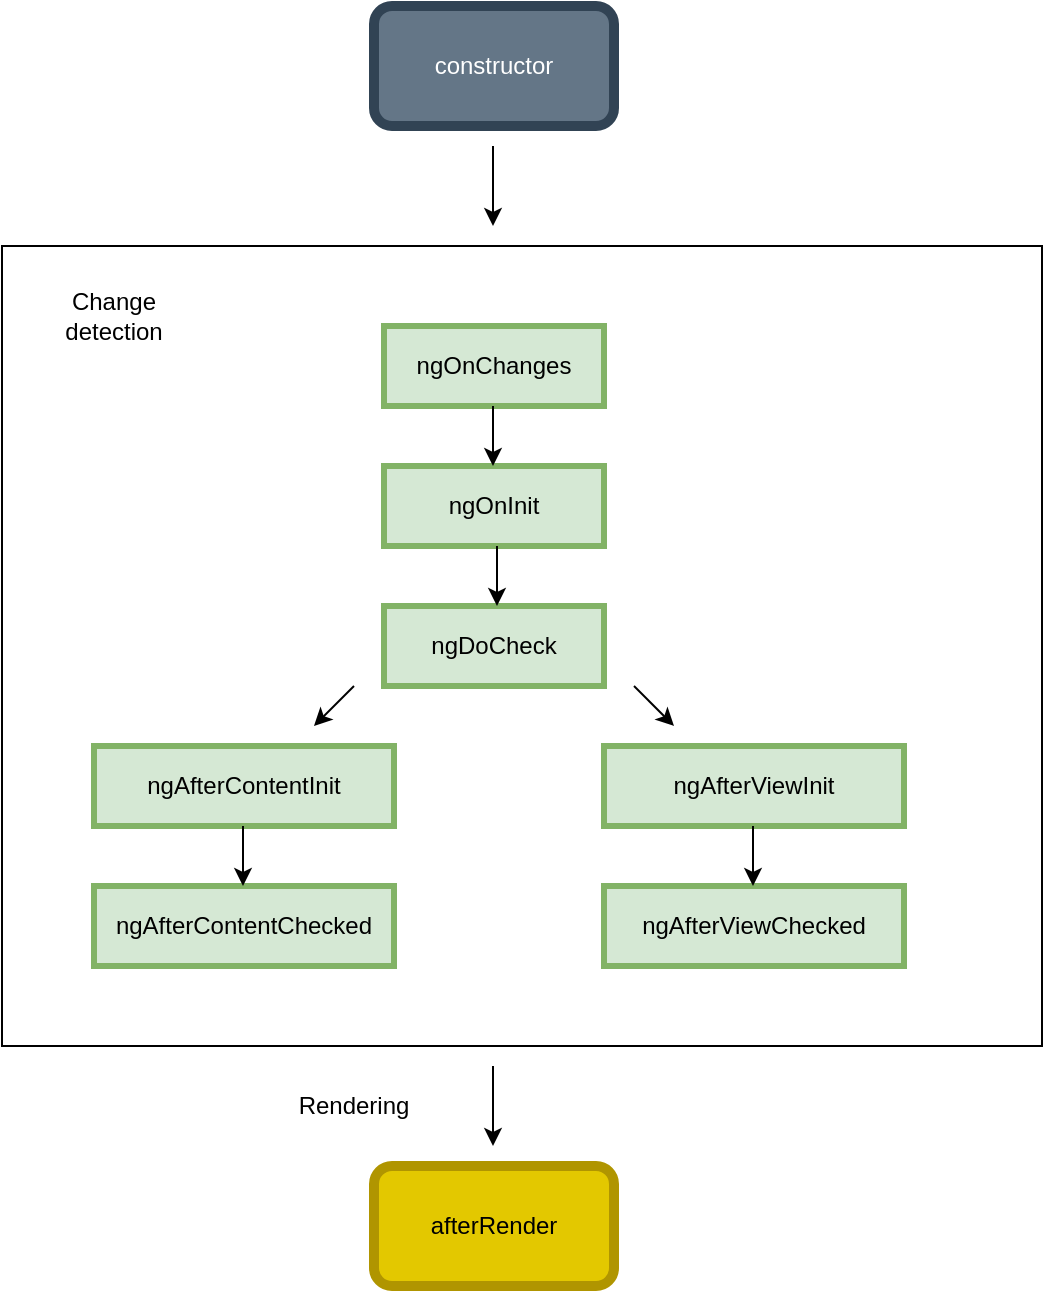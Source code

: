 <mxfile version="24.2.5" type="device" pages="2">
  <diagram name="Page-1" id="drsBZOo5uSJMPDdJgg24">
    <mxGraphModel dx="1165" dy="549" grid="1" gridSize="10" guides="1" tooltips="1" connect="1" arrows="1" fold="1" page="1" pageScale="1" pageWidth="827" pageHeight="1169" math="0" shadow="0">
      <root>
        <mxCell id="0" />
        <mxCell id="1" parent="0" />
        <mxCell id="skmmMMjCMmu6W-BcoXm9-2" value="constructor" style="rounded=1;whiteSpace=wrap;html=1;strokeWidth=5;fillColor=#647687;fontColor=#ffffff;strokeColor=#314354;" vertex="1" parent="1">
          <mxGeometry x="340" y="20" width="120" height="60" as="geometry" />
        </mxCell>
        <mxCell id="skmmMMjCMmu6W-BcoXm9-3" value="" style="rounded=0;whiteSpace=wrap;html=1;" vertex="1" parent="1">
          <mxGeometry x="154" y="140" width="520" height="400" as="geometry" />
        </mxCell>
        <mxCell id="skmmMMjCMmu6W-BcoXm9-4" value="afterRender" style="rounded=1;whiteSpace=wrap;html=1;strokeWidth=5;fillColor=#e3c800;fontColor=#000000;strokeColor=#B09500;" vertex="1" parent="1">
          <mxGeometry x="340" y="600" width="120" height="60" as="geometry" />
        </mxCell>
        <mxCell id="skmmMMjCMmu6W-BcoXm9-5" value="ngOnChanges" style="rounded=0;whiteSpace=wrap;html=1;fillColor=#d5e8d4;strokeColor=#82b366;strokeWidth=3;" vertex="1" parent="1">
          <mxGeometry x="345" y="180" width="110" height="40" as="geometry" />
        </mxCell>
        <mxCell id="skmmMMjCMmu6W-BcoXm9-6" value="ngOnInit" style="rounded=0;whiteSpace=wrap;html=1;fillColor=#d5e8d4;strokeColor=#82b366;strokeWidth=3;" vertex="1" parent="1">
          <mxGeometry x="345" y="250" width="110" height="40" as="geometry" />
        </mxCell>
        <mxCell id="skmmMMjCMmu6W-BcoXm9-7" value="ngDoCheck" style="rounded=0;whiteSpace=wrap;html=1;fillColor=#d5e8d4;strokeColor=#82b366;strokeWidth=3;" vertex="1" parent="1">
          <mxGeometry x="345" y="320" width="110" height="40" as="geometry" />
        </mxCell>
        <mxCell id="skmmMMjCMmu6W-BcoXm9-8" value="ngAfterContentInit" style="rounded=0;whiteSpace=wrap;html=1;fillColor=#d5e8d4;strokeColor=#82b366;strokeWidth=3;" vertex="1" parent="1">
          <mxGeometry x="200" y="390" width="150" height="40" as="geometry" />
        </mxCell>
        <mxCell id="skmmMMjCMmu6W-BcoXm9-9" value="ngAfterViewInit" style="rounded=0;whiteSpace=wrap;html=1;fillColor=#d5e8d4;strokeColor=#82b366;strokeWidth=3;" vertex="1" parent="1">
          <mxGeometry x="455" y="390" width="150" height="40" as="geometry" />
        </mxCell>
        <mxCell id="skmmMMjCMmu6W-BcoXm9-10" value="ngAfterContentChecked" style="rounded=0;whiteSpace=wrap;html=1;fillColor=#d5e8d4;strokeColor=#82b366;strokeWidth=3;" vertex="1" parent="1">
          <mxGeometry x="200" y="460" width="150" height="40" as="geometry" />
        </mxCell>
        <mxCell id="skmmMMjCMmu6W-BcoXm9-11" value="ngAfterViewChecked" style="rounded=0;whiteSpace=wrap;html=1;fillColor=#d5e8d4;strokeColor=#82b366;strokeWidth=3;" vertex="1" parent="1">
          <mxGeometry x="455" y="460" width="150" height="40" as="geometry" />
        </mxCell>
        <mxCell id="skmmMMjCMmu6W-BcoXm9-12" value="Change detection" style="text;html=1;align=center;verticalAlign=middle;whiteSpace=wrap;rounded=0;" vertex="1" parent="1">
          <mxGeometry x="180" y="160" width="60" height="30" as="geometry" />
        </mxCell>
        <mxCell id="skmmMMjCMmu6W-BcoXm9-15" value="" style="endArrow=classic;html=1;rounded=0;" edge="1" parent="1">
          <mxGeometry width="50" height="50" relative="1" as="geometry">
            <mxPoint x="399.5" y="220" as="sourcePoint" />
            <mxPoint x="399.5" y="250" as="targetPoint" />
          </mxGeometry>
        </mxCell>
        <mxCell id="skmmMMjCMmu6W-BcoXm9-16" value="" style="endArrow=classic;html=1;rounded=0;" edge="1" parent="1">
          <mxGeometry width="50" height="50" relative="1" as="geometry">
            <mxPoint x="401.5" y="290" as="sourcePoint" />
            <mxPoint x="401.5" y="320" as="targetPoint" />
          </mxGeometry>
        </mxCell>
        <mxCell id="skmmMMjCMmu6W-BcoXm9-17" value="" style="endArrow=classic;html=1;rounded=0;" edge="1" parent="1">
          <mxGeometry width="50" height="50" relative="1" as="geometry">
            <mxPoint x="330" y="360" as="sourcePoint" />
            <mxPoint x="310" y="380" as="targetPoint" />
          </mxGeometry>
        </mxCell>
        <mxCell id="skmmMMjCMmu6W-BcoXm9-19" value="" style="endArrow=classic;html=1;rounded=0;" edge="1" parent="1">
          <mxGeometry width="50" height="50" relative="1" as="geometry">
            <mxPoint x="470" y="360" as="sourcePoint" />
            <mxPoint x="490" y="380" as="targetPoint" />
          </mxGeometry>
        </mxCell>
        <mxCell id="skmmMMjCMmu6W-BcoXm9-20" value="" style="endArrow=classic;html=1;rounded=0;" edge="1" parent="1">
          <mxGeometry width="50" height="50" relative="1" as="geometry">
            <mxPoint x="399.5" y="90" as="sourcePoint" />
            <mxPoint x="399.5" y="130" as="targetPoint" />
          </mxGeometry>
        </mxCell>
        <mxCell id="skmmMMjCMmu6W-BcoXm9-21" value="" style="endArrow=classic;html=1;rounded=0;" edge="1" parent="1">
          <mxGeometry width="50" height="50" relative="1" as="geometry">
            <mxPoint x="399.5" y="550" as="sourcePoint" />
            <mxPoint x="399.5" y="590" as="targetPoint" />
          </mxGeometry>
        </mxCell>
        <mxCell id="skmmMMjCMmu6W-BcoXm9-22" value="Rendering" style="text;html=1;align=center;verticalAlign=middle;whiteSpace=wrap;rounded=0;" vertex="1" parent="1">
          <mxGeometry x="300" y="555" width="60" height="30" as="geometry" />
        </mxCell>
        <mxCell id="skmmMMjCMmu6W-BcoXm9-23" value="" style="endArrow=classic;html=1;rounded=0;" edge="1" parent="1">
          <mxGeometry width="50" height="50" relative="1" as="geometry">
            <mxPoint x="274.5" y="430" as="sourcePoint" />
            <mxPoint x="274.5" y="460" as="targetPoint" />
          </mxGeometry>
        </mxCell>
        <mxCell id="skmmMMjCMmu6W-BcoXm9-24" value="" style="endArrow=classic;html=1;rounded=0;" edge="1" parent="1">
          <mxGeometry width="50" height="50" relative="1" as="geometry">
            <mxPoint x="529.5" y="430" as="sourcePoint" />
            <mxPoint x="529.5" y="460" as="targetPoint" />
          </mxGeometry>
        </mxCell>
      </root>
    </mxGraphModel>
  </diagram>
  <diagram id="kxRlUlTaGpndBlxnvitJ" name="Page-2">
    <mxGraphModel dx="1165" dy="549" grid="1" gridSize="10" guides="1" tooltips="1" connect="1" arrows="1" fold="1" page="1" pageScale="1" pageWidth="827" pageHeight="1169" math="0" shadow="0">
      <root>
        <mxCell id="0" />
        <mxCell id="1" parent="0" />
        <mxCell id="ivwZVv2qkikrarJOfffd-2" value="" style="rounded=0;whiteSpace=wrap;html=1;" vertex="1" parent="1">
          <mxGeometry x="154" y="210" width="520" height="250" as="geometry" />
        </mxCell>
        <mxCell id="ivwZVv2qkikrarJOfffd-3" value="afterRender" style="rounded=1;whiteSpace=wrap;html=1;strokeWidth=5;fillColor=#e3c800;fontColor=#000000;strokeColor=#B09500;" vertex="1" parent="1">
          <mxGeometry x="345" y="540" width="120" height="60" as="geometry" />
        </mxCell>
        <mxCell id="ivwZVv2qkikrarJOfffd-4" value="ngOnChanges" style="rounded=0;whiteSpace=wrap;html=1;fillColor=#d5e8d4;strokeColor=#82b366;strokeWidth=3;" vertex="1" parent="1">
          <mxGeometry x="345" y="242" width="110" height="40" as="geometry" />
        </mxCell>
        <mxCell id="ivwZVv2qkikrarJOfffd-6" value="ngDoCheck" style="rounded=0;whiteSpace=wrap;html=1;fillColor=#d5e8d4;strokeColor=#82b366;strokeWidth=3;" vertex="1" parent="1">
          <mxGeometry x="345" y="320" width="110" height="40" as="geometry" />
        </mxCell>
        <mxCell id="ivwZVv2qkikrarJOfffd-9" value="ngAfterContentChecked" style="rounded=0;whiteSpace=wrap;html=1;fillColor=#d5e8d4;strokeColor=#82b366;strokeWidth=3;" vertex="1" parent="1">
          <mxGeometry x="200" y="389" width="150" height="40" as="geometry" />
        </mxCell>
        <mxCell id="ivwZVv2qkikrarJOfffd-10" value="ngAfterViewChecked" style="rounded=0;whiteSpace=wrap;html=1;fillColor=#d5e8d4;strokeColor=#82b366;strokeWidth=3;" vertex="1" parent="1">
          <mxGeometry x="455" y="389" width="150" height="40" as="geometry" />
        </mxCell>
        <mxCell id="ivwZVv2qkikrarJOfffd-11" value="Change detection" style="text;html=1;align=center;verticalAlign=middle;whiteSpace=wrap;rounded=0;" vertex="1" parent="1">
          <mxGeometry x="190" y="230" width="60" height="30" as="geometry" />
        </mxCell>
        <mxCell id="ivwZVv2qkikrarJOfffd-12" value="" style="endArrow=classic;html=1;rounded=0;" edge="1" parent="1">
          <mxGeometry width="50" height="50" relative="1" as="geometry">
            <mxPoint x="399.5" y="282" as="sourcePoint" />
            <mxPoint x="399.5" y="312" as="targetPoint" />
          </mxGeometry>
        </mxCell>
        <mxCell id="ivwZVv2qkikrarJOfffd-14" value="" style="endArrow=classic;html=1;rounded=0;" edge="1" parent="1">
          <mxGeometry width="50" height="50" relative="1" as="geometry">
            <mxPoint x="330" y="360" as="sourcePoint" />
            <mxPoint x="310" y="380" as="targetPoint" />
          </mxGeometry>
        </mxCell>
        <mxCell id="ivwZVv2qkikrarJOfffd-15" value="" style="endArrow=classic;html=1;rounded=0;" edge="1" parent="1">
          <mxGeometry width="50" height="50" relative="1" as="geometry">
            <mxPoint x="470" y="360" as="sourcePoint" />
            <mxPoint x="490" y="380" as="targetPoint" />
          </mxGeometry>
        </mxCell>
        <mxCell id="ivwZVv2qkikrarJOfffd-17" value="" style="endArrow=classic;html=1;rounded=0;" edge="1" parent="1">
          <mxGeometry width="50" height="50" relative="1" as="geometry">
            <mxPoint x="399.5" y="470" as="sourcePoint" />
            <mxPoint x="399.5" y="510" as="targetPoint" />
          </mxGeometry>
        </mxCell>
        <mxCell id="ivwZVv2qkikrarJOfffd-18" value="Rendering" style="text;html=1;align=center;verticalAlign=middle;whiteSpace=wrap;rounded=0;" vertex="1" parent="1">
          <mxGeometry x="310" y="480" width="60" height="30" as="geometry" />
        </mxCell>
      </root>
    </mxGraphModel>
  </diagram>
</mxfile>
